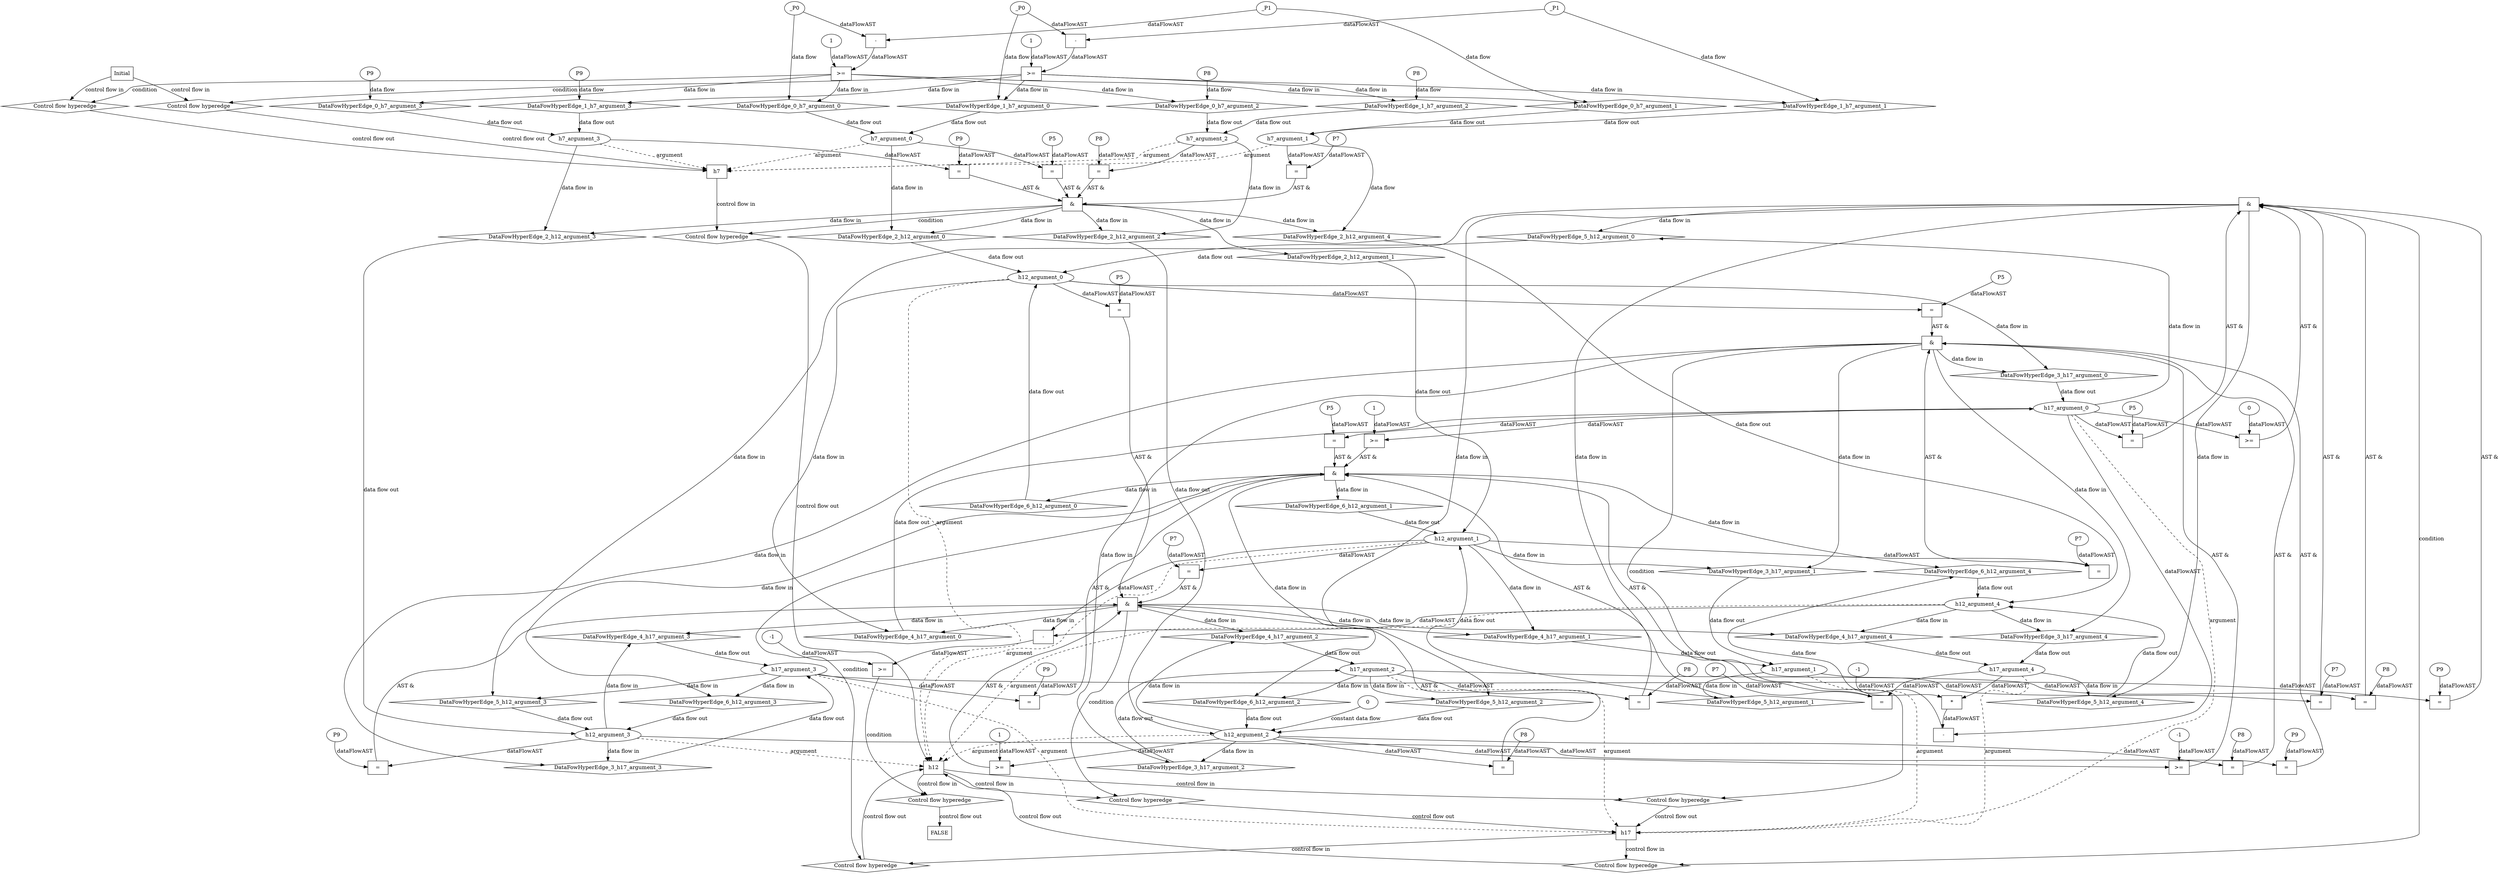 digraph dag {
"h12" [label="h12" nodeName="h12" class=cfn  shape="rect"];
"h17" [label="h17" nodeName="h17" class=cfn  shape="rect"];
"h7" [label="h7" nodeName="h7" class=cfn  shape="rect"];
FALSE [label="FALSE" nodeName=FALSE class=cfn  shape="rect"];
Initial [label="Initial" nodeName=Initial class=cfn  shape="rect"];
ControlFowHyperEdge_0 [label="Control flow hyperedge" nodeName=ControlFowHyperEdge_0 class=controlFlowHyperEdge shape="diamond"];
"Initial" -> ControlFowHyperEdge_0 [label="control flow in"]
ControlFowHyperEdge_0 -> "h7" [label="control flow out"]
ControlFowHyperEdge_1 [label="Control flow hyperedge" nodeName=ControlFowHyperEdge_1 class=controlFlowHyperEdge shape="diamond"];
"Initial" -> ControlFowHyperEdge_1 [label="control flow in"]
ControlFowHyperEdge_1 -> "h7" [label="control flow out"]
ControlFowHyperEdge_2 [label="Control flow hyperedge" nodeName=ControlFowHyperEdge_2 class=controlFlowHyperEdge shape="diamond"];
"h7" -> ControlFowHyperEdge_2 [label="control flow in"]
ControlFowHyperEdge_2 -> "h12" [label="control flow out"]
ControlFowHyperEdge_3 [label="Control flow hyperedge" nodeName=ControlFowHyperEdge_3 class=controlFlowHyperEdge shape="diamond"];
"h12" -> ControlFowHyperEdge_3 [label="control flow in"]
ControlFowHyperEdge_3 -> "h17" [label="control flow out"]
ControlFowHyperEdge_4 [label="Control flow hyperedge" nodeName=ControlFowHyperEdge_4 class=controlFlowHyperEdge shape="diamond"];
"h12" -> ControlFowHyperEdge_4 [label="control flow in"]
ControlFowHyperEdge_4 -> "h17" [label="control flow out"]
ControlFowHyperEdge_5 [label="Control flow hyperedge" nodeName=ControlFowHyperEdge_5 class=controlFlowHyperEdge shape="diamond"];
"h17" -> ControlFowHyperEdge_5 [label="control flow in"]
ControlFowHyperEdge_5 -> "h12" [label="control flow out"]
ControlFowHyperEdge_6 [label="Control flow hyperedge" nodeName=ControlFowHyperEdge_6 class=controlFlowHyperEdge shape="diamond"];
"h17" -> ControlFowHyperEdge_6 [label="control flow in"]
ControlFowHyperEdge_6 -> "h12" [label="control flow out"]
ControlFowHyperEdge_7 [label="Control flow hyperedge" nodeName=ControlFowHyperEdge_7 class=controlFlowHyperEdge shape="diamond"];
"h12" -> ControlFowHyperEdge_7 [label="control flow in"]
ControlFowHyperEdge_7 -> "FALSE" [label="control flow out"]
"h7_argument_0" [label="h7_argument_0" nodeName=argument0 class=argument  head="h7" shape="oval"];
"h7_argument_0" -> "h7"[label="argument" style="dashed"]
"h7_argument_1" [label="h7_argument_1" nodeName=argument1 class=argument  head="h7" shape="oval"];
"h7_argument_1" -> "h7"[label="argument" style="dashed"]
"h7_argument_2" [label="h7_argument_2" nodeName=argument2 class=argument  head="h7" shape="oval"];
"h7_argument_2" -> "h7"[label="argument" style="dashed"]
"h7_argument_3" [label="h7_argument_3" nodeName=argument3 class=argument  head="h7" shape="oval"];
"h7_argument_3" -> "h7"[label="argument" style="dashed"]
"h12_argument_0" [label="h12_argument_0" nodeName=argument0 class=argument  head="h12" shape="oval"];
"h12_argument_0" -> "h12"[label="argument" style="dashed"]
"h12_argument_1" [label="h12_argument_1" nodeName=argument1 class=argument  head="h12" shape="oval"];
"h12_argument_1" -> "h12"[label="argument" style="dashed"]
"h12_argument_2" [label="h12_argument_2" nodeName=argument2 class=argument  head="h12" shape="oval"];
"h12_argument_2" -> "h12"[label="argument" style="dashed"]
"h12_argument_3" [label="h12_argument_3" nodeName=argument3 class=argument  head="h12" shape="oval"];
"h12_argument_3" -> "h12"[label="argument" style="dashed"]
"h12_argument_4" [label="h12_argument_4" nodeName=argument4 class=argument  head="h12" shape="oval"];
"h12_argument_4" -> "h12"[label="argument" style="dashed"]
"h17_argument_0" [label="h17_argument_0" nodeName=argument0 class=argument  head="h17" shape="oval"];
"h17_argument_0" -> "h17"[label="argument" style="dashed"]
"h17_argument_1" [label="h17_argument_1" nodeName=argument1 class=argument  head="h17" shape="oval"];
"h17_argument_1" -> "h17"[label="argument" style="dashed"]
"h17_argument_2" [label="h17_argument_2" nodeName=argument2 class=argument  head="h17" shape="oval"];
"h17_argument_2" -> "h17"[label="argument" style="dashed"]
"h17_argument_3" [label="h17_argument_3" nodeName=argument3 class=argument  head="h17" shape="oval"];
"h17_argument_3" -> "h17"[label="argument" style="dashed"]
"h17_argument_4" [label="h17_argument_4" nodeName=argument4 class=argument  head="h17" shape="oval"];
"h17_argument_4" -> "h17"[label="argument" style="dashed"]

"xxxh7___Initial_0xxxguard_0_node_0" [label=">=" nodeName="xxxh7___Initial_0xxxguard_0_node_0" class=Operator  shape="rect"];
"xxxh7___Initial_0xxxguard_0_node_1" [label="-" nodeName="xxxh7___Initial_0xxxguard_0_node_1" class= Operator shape="rect"];
"xxxh7___Initial_0xxxguard_0_node_4" [label="1" nodeName="xxxh7___Initial_0xxxguard_0_node_4" class=Literal ];
"xxxh7___Initial_0xxxguard_0_node_1" -> "xxxh7___Initial_0xxxguard_0_node_0"[label="dataFlowAST"]
"xxxh7___Initial_0xxxguard_0_node_4" -> "xxxh7___Initial_0xxxguard_0_node_0"[label="dataFlowAST"]
"xxxh7___Initial_0xxxdataFlow1_node_0" -> "xxxh7___Initial_0xxxguard_0_node_1"[label="dataFlowAST"]
"xxxh7___Initial_0xxxdataFlow_0_node_0" -> "xxxh7___Initial_0xxxguard_0_node_1"[label="dataFlowAST"]

"xxxh7___Initial_0xxxguard_0_node_0" -> "ControlFowHyperEdge_0" [label="condition"];
"xxxh7___Initial_0xxxdataFlow_0_node_0" [label="_P0" nodeName="xxxh7___Initial_0xxxdataFlow_0_node_0" class=Constant ];

"xxxh7___Initial_0xxxdataFlow_0_node_0" -> "DataFowHyperEdge_0_h7_argument_0" [label="data flow"];
"xxxh7___Initial_0xxxdataFlow1_node_0" [label="_P1" nodeName="xxxh7___Initial_0xxxdataFlow1_node_0" class=Constant ];

"xxxh7___Initial_0xxxdataFlow1_node_0" -> "DataFowHyperEdge_0_h7_argument_1" [label="data flow"];
"xxxh7___Initial_0xxxdataFlow2_node_0" [label="P8" nodeName="xxxh7___Initial_0xxxdataFlow2_node_0" class=Constant ];

"xxxh7___Initial_0xxxdataFlow2_node_0" -> "DataFowHyperEdge_0_h7_argument_2" [label="data flow"];
"xxxh7___Initial_0xxxdataFlow3_node_0" [label="P9" nodeName="xxxh7___Initial_0xxxdataFlow3_node_0" class=Constant ];

"xxxh7___Initial_0xxxdataFlow3_node_0" -> "DataFowHyperEdge_0_h7_argument_3" [label="data flow"];
"xxxh7___Initial_1xxxguard_0_node_0" [label=">=" nodeName="xxxh7___Initial_1xxxguard_0_node_0" class=Operator  shape="rect"];
"xxxh7___Initial_1xxxguard_0_node_1" [label="-" nodeName="xxxh7___Initial_1xxxguard_0_node_1" class= Operator shape="rect"];
"xxxh7___Initial_1xxxguard_0_node_4" [label="1" nodeName="xxxh7___Initial_1xxxguard_0_node_4" class=Literal ];
"xxxh7___Initial_1xxxguard_0_node_1" -> "xxxh7___Initial_1xxxguard_0_node_0"[label="dataFlowAST"]
"xxxh7___Initial_1xxxguard_0_node_4" -> "xxxh7___Initial_1xxxguard_0_node_0"[label="dataFlowAST"]
"xxxh7___Initial_1xxxdataFlow_0_node_0" -> "xxxh7___Initial_1xxxguard_0_node_1"[label="dataFlowAST"]
"xxxh7___Initial_1xxxdataFlow1_node_0" -> "xxxh7___Initial_1xxxguard_0_node_1"[label="dataFlowAST"]

"xxxh7___Initial_1xxxguard_0_node_0" -> "ControlFowHyperEdge_1" [label="condition"];
"xxxh7___Initial_1xxxdataFlow_0_node_0" [label="_P0" nodeName="xxxh7___Initial_1xxxdataFlow_0_node_0" class=Constant ];

"xxxh7___Initial_1xxxdataFlow_0_node_0" -> "DataFowHyperEdge_1_h7_argument_0" [label="data flow"];
"xxxh7___Initial_1xxxdataFlow1_node_0" [label="_P1" nodeName="xxxh7___Initial_1xxxdataFlow1_node_0" class=Constant ];

"xxxh7___Initial_1xxxdataFlow1_node_0" -> "DataFowHyperEdge_1_h7_argument_1" [label="data flow"];
"xxxh7___Initial_1xxxdataFlow2_node_0" [label="P8" nodeName="xxxh7___Initial_1xxxdataFlow2_node_0" class=Constant ];

"xxxh7___Initial_1xxxdataFlow2_node_0" -> "DataFowHyperEdge_1_h7_argument_2" [label="data flow"];
"xxxh7___Initial_1xxxdataFlow3_node_0" [label="P9" nodeName="xxxh7___Initial_1xxxdataFlow3_node_0" class=Constant ];

"xxxh7___Initial_1xxxdataFlow3_node_0" -> "DataFowHyperEdge_1_h7_argument_3" [label="data flow"];
"xxxh12___h7_2xxx_and" [label="&" nodeName="xxxh12___h7_2xxx_and" class=Operator shape="rect"];
"xxxh12___h7_2xxxguard_0_node_0" [label="=" nodeName="xxxh12___h7_2xxxguard_0_node_0" class=Operator  shape="rect"];
"xxxh12___h7_2xxxguard_0_node_1" [label="P5" nodeName="xxxh12___h7_2xxxguard_0_node_1" class=Constant ];
"xxxh12___h7_2xxxguard_0_node_1" -> "xxxh12___h7_2xxxguard_0_node_0"[label="dataFlowAST"]
"h7_argument_0" -> "xxxh12___h7_2xxxguard_0_node_0"[label="dataFlowAST"]

"xxxh12___h7_2xxxguard_0_node_0" -> "xxxh12___h7_2xxx_and" [label="AST &"];
"xxxh12___h7_2xxxguard1_node_0" [label="=" nodeName="xxxh12___h7_2xxxguard1_node_0" class=Operator  shape="rect"];
"xxxh12___h7_2xxxguard1_node_1" [label="P8" nodeName="xxxh12___h7_2xxxguard1_node_1" class=Constant ];
"xxxh12___h7_2xxxguard1_node_1" -> "xxxh12___h7_2xxxguard1_node_0"[label="dataFlowAST"]
"h7_argument_2" -> "xxxh12___h7_2xxxguard1_node_0"[label="dataFlowAST"]

"xxxh12___h7_2xxxguard1_node_0" -> "xxxh12___h7_2xxx_and" [label="AST &"];
"xxxh12___h7_2xxxguard2_node_0" [label="=" nodeName="xxxh12___h7_2xxxguard2_node_0" class=Operator  shape="rect"];
"xxxh12___h7_2xxxguard2_node_1" [label="P9" nodeName="xxxh12___h7_2xxxguard2_node_1" class=Constant ];
"xxxh12___h7_2xxxguard2_node_1" -> "xxxh12___h7_2xxxguard2_node_0"[label="dataFlowAST"]
"h7_argument_3" -> "xxxh12___h7_2xxxguard2_node_0"[label="dataFlowAST"]

"xxxh12___h7_2xxxguard2_node_0" -> "xxxh12___h7_2xxx_and" [label="AST &"];
"xxxh12___h7_2xxxguard3_node_0" [label="=" nodeName="xxxh12___h7_2xxxguard3_node_0" class=Operator  shape="rect"];
"xxxh12___h7_2xxxguard3_node_1" [label="P7" nodeName="xxxh12___h7_2xxxguard3_node_1" class=Constant ];
"xxxh12___h7_2xxxguard3_node_1" -> "xxxh12___h7_2xxxguard3_node_0"[label="dataFlowAST"]
"h7_argument_1" -> "xxxh12___h7_2xxxguard3_node_0"[label="dataFlowAST"]

"xxxh12___h7_2xxxguard3_node_0" -> "xxxh12___h7_2xxx_and" [label="AST &"];
"xxxh12___h7_2xxx_and" -> "ControlFowHyperEdge_2" [label="condition"];

"h7_argument_1" -> "DataFowHyperEdge_2_h12_argument_4" [label="data flow"];
"xxxh17___h12_3xxx_and" [label="&" nodeName="xxxh17___h12_3xxx_and" class=Operator shape="rect"];
"xxxh17___h12_3xxxguard2_node_0" [label=">=" nodeName="xxxh17___h12_3xxxguard2_node_0" class=Operator  shape="rect"];
"xxxh17___h12_3xxxguard2_node_1" [label="-1" nodeName="xxxh17___h12_3xxxguard2_node_1" class=Literal ];
"xxxh17___h12_3xxxguard2_node_1" -> "xxxh17___h12_3xxxguard2_node_0"[label="dataFlowAST"]
"h12_argument_2" -> "xxxh17___h12_3xxxguard2_node_0"[label="dataFlowAST"]

"xxxh17___h12_3xxxguard2_node_0" -> "xxxh17___h12_3xxx_and" [label="AST &"];
"xxxh17___h12_3xxxguard4_node_0" [label="=" nodeName="xxxh17___h12_3xxxguard4_node_0" class=Operator  shape="rect"];
"xxxh17___h12_3xxxguard4_node_1" [label="P7" nodeName="xxxh17___h12_3xxxguard4_node_1" class=Constant ];
"xxxh17___h12_3xxxguard4_node_1" -> "xxxh17___h12_3xxxguard4_node_0"[label="dataFlowAST"]
"h12_argument_1" -> "xxxh17___h12_3xxxguard4_node_0"[label="dataFlowAST"]

"xxxh17___h12_3xxxguard4_node_0" -> "xxxh17___h12_3xxx_and" [label="AST &"];
"xxxh17___h12_3xxxguard1_node_0" [label="=" nodeName="xxxh17___h12_3xxxguard1_node_0" class=Operator  shape="rect"];
"xxxh17___h12_3xxxguard1_node_1" [label="P8" nodeName="xxxh17___h12_3xxxguard1_node_1" class=Constant ];
"xxxh17___h12_3xxxguard1_node_1" -> "xxxh17___h12_3xxxguard1_node_0"[label="dataFlowAST"]
"h12_argument_2" -> "xxxh17___h12_3xxxguard1_node_0"[label="dataFlowAST"]

"xxxh17___h12_3xxxguard1_node_0" -> "xxxh17___h12_3xxx_and" [label="AST &"];
"xxxh17___h12_3xxxguard_0_node_0" [label="=" nodeName="xxxh17___h12_3xxxguard_0_node_0" class=Operator  shape="rect"];
"xxxh17___h12_3xxxguard_0_node_1" [label="P9" nodeName="xxxh17___h12_3xxxguard_0_node_1" class=Constant ];
"xxxh17___h12_3xxxguard_0_node_1" -> "xxxh17___h12_3xxxguard_0_node_0"[label="dataFlowAST"]
"h12_argument_3" -> "xxxh17___h12_3xxxguard_0_node_0"[label="dataFlowAST"]

"xxxh17___h12_3xxxguard_0_node_0" -> "xxxh17___h12_3xxx_and" [label="AST &"];
"xxxh17___h12_3xxxguard3_node_0" [label="=" nodeName="xxxh17___h12_3xxxguard3_node_0" class=Operator  shape="rect"];
"xxxh17___h12_3xxxguard3_node_1" [label="P5" nodeName="xxxh17___h12_3xxxguard3_node_1" class=Constant ];
"xxxh17___h12_3xxxguard3_node_1" -> "xxxh17___h12_3xxxguard3_node_0"[label="dataFlowAST"]
"h12_argument_0" -> "xxxh17___h12_3xxxguard3_node_0"[label="dataFlowAST"]

"xxxh17___h12_3xxxguard3_node_0" -> "xxxh17___h12_3xxx_and" [label="AST &"];
"xxxh17___h12_3xxx_and" -> "ControlFowHyperEdge_3" [label="condition"];
"xxxh17___h12_4xxx_and" [label="&" nodeName="xxxh17___h12_4xxx_and" class=Operator shape="rect"];
"xxxh17___h12_4xxxguard3_node_0" [label="=" nodeName="xxxh17___h12_4xxxguard3_node_0" class=Operator  shape="rect"];
"xxxh17___h12_4xxxguard3_node_1" [label="P5" nodeName="xxxh17___h12_4xxxguard3_node_1" class=Constant ];
"xxxh17___h12_4xxxguard3_node_1" -> "xxxh17___h12_4xxxguard3_node_0"[label="dataFlowAST"]
"h12_argument_0" -> "xxxh17___h12_4xxxguard3_node_0"[label="dataFlowAST"]

"xxxh17___h12_4xxxguard3_node_0" -> "xxxh17___h12_4xxx_and" [label="AST &"];
"xxxh17___h12_4xxxguard2_node_0" [label=">=" nodeName="xxxh17___h12_4xxxguard2_node_0" class=Operator  shape="rect"];
"xxxh17___h12_4xxxguard2_node_2" [label="1" nodeName="xxxh17___h12_4xxxguard2_node_2" class=Literal ];
"h12_argument_2" -> "xxxh17___h12_4xxxguard2_node_0"[label="dataFlowAST"]
"xxxh17___h12_4xxxguard2_node_2" -> "xxxh17___h12_4xxxguard2_node_0"[label="dataFlowAST"]

"xxxh17___h12_4xxxguard2_node_0" -> "xxxh17___h12_4xxx_and" [label="AST &"];
"xxxh17___h12_4xxxguard_0_node_0" [label="=" nodeName="xxxh17___h12_4xxxguard_0_node_0" class=Operator  shape="rect"];
"xxxh17___h12_4xxxguard_0_node_1" [label="P9" nodeName="xxxh17___h12_4xxxguard_0_node_1" class=Constant ];
"xxxh17___h12_4xxxguard_0_node_1" -> "xxxh17___h12_4xxxguard_0_node_0"[label="dataFlowAST"]
"h12_argument_3" -> "xxxh17___h12_4xxxguard_0_node_0"[label="dataFlowAST"]

"xxxh17___h12_4xxxguard_0_node_0" -> "xxxh17___h12_4xxx_and" [label="AST &"];
"xxxh17___h12_4xxxguard1_node_0" [label="=" nodeName="xxxh17___h12_4xxxguard1_node_0" class=Operator  shape="rect"];
"xxxh17___h12_4xxxguard1_node_1" [label="P8" nodeName="xxxh17___h12_4xxxguard1_node_1" class=Constant ];
"xxxh17___h12_4xxxguard1_node_1" -> "xxxh17___h12_4xxxguard1_node_0"[label="dataFlowAST"]
"h12_argument_2" -> "xxxh17___h12_4xxxguard1_node_0"[label="dataFlowAST"]

"xxxh17___h12_4xxxguard1_node_0" -> "xxxh17___h12_4xxx_and" [label="AST &"];
"xxxh17___h12_4xxxguard4_node_0" [label="=" nodeName="xxxh17___h12_4xxxguard4_node_0" class=Operator  shape="rect"];
"xxxh17___h12_4xxxguard4_node_1" [label="P7" nodeName="xxxh17___h12_4xxxguard4_node_1" class=Constant ];
"xxxh17___h12_4xxxguard4_node_1" -> "xxxh17___h12_4xxxguard4_node_0"[label="dataFlowAST"]
"h12_argument_1" -> "xxxh17___h12_4xxxguard4_node_0"[label="dataFlowAST"]

"xxxh17___h12_4xxxguard4_node_0" -> "xxxh17___h12_4xxx_and" [label="AST &"];
"xxxh17___h12_4xxx_and" -> "ControlFowHyperEdge_4" [label="condition"];
"xxxh12___h17_5xxx_and" [label="&" nodeName="xxxh12___h17_5xxx_and" class=Operator shape="rect"];
"xxxh12___h17_5xxxguard4_node_0" [label="=" nodeName="xxxh12___h17_5xxxguard4_node_0" class=Operator  shape="rect"];
"xxxh12___h17_5xxxguard4_node_1" [label="P7" nodeName="xxxh12___h17_5xxxguard4_node_1" class=Constant ];
"xxxh12___h17_5xxxguard4_node_1" -> "xxxh12___h17_5xxxguard4_node_0"[label="dataFlowAST"]
"h17_argument_1" -> "xxxh12___h17_5xxxguard4_node_0"[label="dataFlowAST"]

"xxxh12___h17_5xxxguard4_node_0" -> "xxxh12___h17_5xxx_and" [label="AST &"];
"xxxh12___h17_5xxxguard1_node_0" [label="=" nodeName="xxxh12___h17_5xxxguard1_node_0" class=Operator  shape="rect"];
"xxxh12___h17_5xxxguard1_node_1" [label="P8" nodeName="xxxh12___h17_5xxxguard1_node_1" class=Constant ];
"xxxh12___h17_5xxxguard1_node_1" -> "xxxh12___h17_5xxxguard1_node_0"[label="dataFlowAST"]
"h17_argument_2" -> "xxxh12___h17_5xxxguard1_node_0"[label="dataFlowAST"]

"xxxh12___h17_5xxxguard1_node_0" -> "xxxh12___h17_5xxx_and" [label="AST &"];
"xxxh12___h17_5xxxguard_0_node_0" [label="=" nodeName="xxxh12___h17_5xxxguard_0_node_0" class=Operator  shape="rect"];
"xxxh12___h17_5xxxguard_0_node_1" [label="P9" nodeName="xxxh12___h17_5xxxguard_0_node_1" class=Constant ];
"xxxh12___h17_5xxxguard_0_node_1" -> "xxxh12___h17_5xxxguard_0_node_0"[label="dataFlowAST"]
"h17_argument_3" -> "xxxh12___h17_5xxxguard_0_node_0"[label="dataFlowAST"]

"xxxh12___h17_5xxxguard_0_node_0" -> "xxxh12___h17_5xxx_and" [label="AST &"];
"xxxh12___h17_5xxxguard3_node_0" [label="=" nodeName="xxxh12___h17_5xxxguard3_node_0" class=Operator  shape="rect"];
"xxxh12___h17_5xxxguard3_node_1" [label="P5" nodeName="xxxh12___h17_5xxxguard3_node_1" class=Constant ];
"xxxh12___h17_5xxxguard3_node_1" -> "xxxh12___h17_5xxxguard3_node_0"[label="dataFlowAST"]
"h17_argument_0" -> "xxxh12___h17_5xxxguard3_node_0"[label="dataFlowAST"]

"xxxh12___h17_5xxxguard3_node_0" -> "xxxh12___h17_5xxx_and" [label="AST &"];
"xxxh12___h17_5xxxguard2_node_0" [label=">=" nodeName="xxxh12___h17_5xxxguard2_node_0" class=Operator  shape="rect"];
"xxxh12___h17_5xxxguard2_node_1" [label="0" nodeName="xxxh12___h17_5xxxguard2_node_1" class=Literal ];
"xxxh12___h17_5xxxguard2_node_1" -> "xxxh12___h17_5xxxguard2_node_0"[label="dataFlowAST"]
"h17_argument_0" -> "xxxh12___h17_5xxxguard2_node_0"[label="dataFlowAST"]

"xxxh12___h17_5xxxguard2_node_0" -> "xxxh12___h17_5xxx_and" [label="AST &"];
"xxxh12___h17_5xxx_and" -> "ControlFowHyperEdge_5" [label="condition"];
"xxxh12___h17_6xxx_and" [label="&" nodeName="xxxh12___h17_6xxx_and" class=Operator shape="rect"];
"xxxh12___h17_6xxxguard3_node_0" [label="=" nodeName="xxxh12___h17_6xxxguard3_node_0" class=Operator  shape="rect"];
"xxxh12___h17_6xxxguard3_node_1" [label="P5" nodeName="xxxh12___h17_6xxxguard3_node_1" class=Constant ];
"xxxh12___h17_6xxxguard3_node_1" -> "xxxh12___h17_6xxxguard3_node_0"[label="dataFlowAST"]
"h17_argument_0" -> "xxxh12___h17_6xxxguard3_node_0"[label="dataFlowAST"]

"xxxh12___h17_6xxxguard3_node_0" -> "xxxh12___h17_6xxx_and" [label="AST &"];
"xxxh12___h17_6xxxguard4_node_0" [label="=" nodeName="xxxh12___h17_6xxxguard4_node_0" class=Operator  shape="rect"];
"xxxh12___h17_6xxxguard4_node_1" [label="P7" nodeName="xxxh12___h17_6xxxguard4_node_1" class=Constant ];
"xxxh12___h17_6xxxguard4_node_1" -> "xxxh12___h17_6xxxguard4_node_0"[label="dataFlowAST"]
"h17_argument_4" -> "xxxh12___h17_6xxxguard4_node_0"[label="dataFlowAST"]

"xxxh12___h17_6xxxguard4_node_0" -> "xxxh12___h17_6xxx_and" [label="AST &"];
"xxxh12___h17_6xxxguard2_node_0" [label=">=" nodeName="xxxh12___h17_6xxxguard2_node_0" class=Operator  shape="rect"];
"xxxh12___h17_6xxxguard2_node_2" [label="1" nodeName="xxxh12___h17_6xxxguard2_node_2" class=Literal ];
"h17_argument_0" -> "xxxh12___h17_6xxxguard2_node_0"[label="dataFlowAST"]
"xxxh12___h17_6xxxguard2_node_2" -> "xxxh12___h17_6xxxguard2_node_0"[label="dataFlowAST"]

"xxxh12___h17_6xxxguard2_node_0" -> "xxxh12___h17_6xxx_and" [label="AST &"];
"xxxh12___h17_6xxxguard_0_node_0" [label="=" nodeName="xxxh12___h17_6xxxguard_0_node_0" class=Operator  shape="rect"];
"xxxh12___h17_6xxxguard_0_node_1" [label="P9" nodeName="xxxh12___h17_6xxxguard_0_node_1" class=Constant ];
"xxxh12___h17_6xxxguard_0_node_1" -> "xxxh12___h17_6xxxguard_0_node_0"[label="dataFlowAST"]
"h17_argument_3" -> "xxxh12___h17_6xxxguard_0_node_0"[label="dataFlowAST"]

"xxxh12___h17_6xxxguard_0_node_0" -> "xxxh12___h17_6xxx_and" [label="AST &"];
"xxxh12___h17_6xxxguard1_node_0" [label="=" nodeName="xxxh12___h17_6xxxguard1_node_0" class=Operator  shape="rect"];
"xxxh12___h17_6xxxguard1_node_1" [label="P8" nodeName="xxxh12___h17_6xxxguard1_node_1" class=Constant ];
"xxxh12___h17_6xxxguard1_node_1" -> "xxxh12___h17_6xxxguard1_node_0"[label="dataFlowAST"]
"h17_argument_2" -> "xxxh12___h17_6xxxguard1_node_0"[label="dataFlowAST"]

"xxxh12___h17_6xxxguard1_node_0" -> "xxxh12___h17_6xxx_and" [label="AST &"];
"xxxh12___h17_6xxx_and" -> "ControlFowHyperEdge_6" [label="condition"];
"xxxh12___h17_6xxxdataFlow_0_node_0" [label="-" nodeName="xxxh12___h17_6xxxdataFlow_0_node_0" class= Operator shape="rect"];
"xxxh12___h17_6xxxdataFlow_0_node_2" [label="*" nodeName="xxxh12___h17_6xxxdataFlow_0_node_2" class=Operator  shape="rect"];
"xxxh12___h17_6xxxdataFlow_0_node_3" [label="-1" nodeName="xxxh12___h17_6xxxdataFlow_0_node_3" class=Coeff ];
"h17_argument_0" -> "xxxh12___h17_6xxxdataFlow_0_node_0"[label="dataFlowAST"]
"xxxh12___h17_6xxxdataFlow_0_node_2" -> "xxxh12___h17_6xxxdataFlow_0_node_0"[label="dataFlowAST"]
"h17_argument_4" -> "xxxh12___h17_6xxxdataFlow_0_node_2"[label="dataFlowAST"]
"xxxh12___h17_6xxxdataFlow_0_node_3" -> "xxxh12___h17_6xxxdataFlow_0_node_2"[label="dataFlowAST"]

"xxxh12___h17_6xxxdataFlow_0_node_0" -> "DataFowHyperEdge_6_h12_argument_4" [label="data flow"];
"xxxFALSE___h12_7xxxguard_0_node_0" [label=">=" nodeName="xxxFALSE___h12_7xxxguard_0_node_0" class=Operator  shape="rect"];
"xxxFALSE___h12_7xxxguard_0_node_1" [label="-1" nodeName="xxxFALSE___h12_7xxxguard_0_node_1" class=Literal ];
"xxxFALSE___h12_7xxxguard_0_node_2" [label="-" nodeName="xxxFALSE___h12_7xxxguard_0_node_2" class= Operator shape="rect"];
"xxxFALSE___h12_7xxxguard_0_node_1" -> "xxxFALSE___h12_7xxxguard_0_node_0"[label="dataFlowAST"]
"xxxFALSE___h12_7xxxguard_0_node_2" -> "xxxFALSE___h12_7xxxguard_0_node_0"[label="dataFlowAST"]
"h12_argument_4" -> "xxxFALSE___h12_7xxxguard_0_node_2"[label="dataFlowAST"]
"h12_argument_1" -> "xxxFALSE___h12_7xxxguard_0_node_2"[label="dataFlowAST"]

"xxxFALSE___h12_7xxxguard_0_node_0" -> "ControlFowHyperEdge_7" [label="condition"];
"DataFowHyperEdge_0_h7_argument_0" [label="DataFowHyperEdge_0_h7_argument_0" nodeName="DataFowHyperEdge_0_h7_argument_0" class=DataFlowHyperedge shape="diamond"];
"DataFowHyperEdge_0_h7_argument_0" -> "h7_argument_0"[label="data flow out"]
"xxxh7___Initial_0xxxguard_0_node_0" -> "DataFowHyperEdge_0_h7_argument_0"[label="data flow in"]
"DataFowHyperEdge_0_h7_argument_1" [label="DataFowHyperEdge_0_h7_argument_1" nodeName="DataFowHyperEdge_0_h7_argument_1" class=DataFlowHyperedge shape="diamond"];
"DataFowHyperEdge_0_h7_argument_1" -> "h7_argument_1"[label="data flow out"]
"xxxh7___Initial_0xxxguard_0_node_0" -> "DataFowHyperEdge_0_h7_argument_1"[label="data flow in"]
"DataFowHyperEdge_0_h7_argument_2" [label="DataFowHyperEdge_0_h7_argument_2" nodeName="DataFowHyperEdge_0_h7_argument_2" class=DataFlowHyperedge shape="diamond"];
"DataFowHyperEdge_0_h7_argument_2" -> "h7_argument_2"[label="data flow out"]
"xxxh7___Initial_0xxxguard_0_node_0" -> "DataFowHyperEdge_0_h7_argument_2"[label="data flow in"]
"DataFowHyperEdge_0_h7_argument_3" [label="DataFowHyperEdge_0_h7_argument_3" nodeName="DataFowHyperEdge_0_h7_argument_3" class=DataFlowHyperedge shape="diamond"];
"DataFowHyperEdge_0_h7_argument_3" -> "h7_argument_3"[label="data flow out"]
"xxxh7___Initial_0xxxguard_0_node_0" -> "DataFowHyperEdge_0_h7_argument_3"[label="data flow in"]
"DataFowHyperEdge_1_h7_argument_0" [label="DataFowHyperEdge_1_h7_argument_0" nodeName="DataFowHyperEdge_1_h7_argument_0" class=DataFlowHyperedge shape="diamond"];
"DataFowHyperEdge_1_h7_argument_0" -> "h7_argument_0"[label="data flow out"]
"xxxh7___Initial_1xxxguard_0_node_0" -> "DataFowHyperEdge_1_h7_argument_0"[label="data flow in"]
"DataFowHyperEdge_1_h7_argument_1" [label="DataFowHyperEdge_1_h7_argument_1" nodeName="DataFowHyperEdge_1_h7_argument_1" class=DataFlowHyperedge shape="diamond"];
"DataFowHyperEdge_1_h7_argument_1" -> "h7_argument_1"[label="data flow out"]
"xxxh7___Initial_1xxxguard_0_node_0" -> "DataFowHyperEdge_1_h7_argument_1"[label="data flow in"]
"DataFowHyperEdge_1_h7_argument_2" [label="DataFowHyperEdge_1_h7_argument_2" nodeName="DataFowHyperEdge_1_h7_argument_2" class=DataFlowHyperedge shape="diamond"];
"DataFowHyperEdge_1_h7_argument_2" -> "h7_argument_2"[label="data flow out"]
"xxxh7___Initial_1xxxguard_0_node_0" -> "DataFowHyperEdge_1_h7_argument_2"[label="data flow in"]
"DataFowHyperEdge_1_h7_argument_3" [label="DataFowHyperEdge_1_h7_argument_3" nodeName="DataFowHyperEdge_1_h7_argument_3" class=DataFlowHyperedge shape="diamond"];
"DataFowHyperEdge_1_h7_argument_3" -> "h7_argument_3"[label="data flow out"]
"xxxh7___Initial_1xxxguard_0_node_0" -> "DataFowHyperEdge_1_h7_argument_3"[label="data flow in"]
"DataFowHyperEdge_2_h12_argument_0" [label="DataFowHyperEdge_2_h12_argument_0" nodeName="DataFowHyperEdge_2_h12_argument_0" class=DataFlowHyperedge shape="diamond"];
"DataFowHyperEdge_2_h12_argument_0" -> "h12_argument_0"[label="data flow out"]
"xxxh12___h7_2xxx_and" -> "DataFowHyperEdge_2_h12_argument_0"[label="data flow in"]
"DataFowHyperEdge_2_h12_argument_1" [label="DataFowHyperEdge_2_h12_argument_1" nodeName="DataFowHyperEdge_2_h12_argument_1" class=DataFlowHyperedge shape="diamond"];
"DataFowHyperEdge_2_h12_argument_1" -> "h12_argument_1"[label="data flow out"]
"xxxh12___h7_2xxx_and" -> "DataFowHyperEdge_2_h12_argument_1"[label="data flow in"]
"DataFowHyperEdge_2_h12_argument_2" [label="DataFowHyperEdge_2_h12_argument_2" nodeName="DataFowHyperEdge_2_h12_argument_2" class=DataFlowHyperedge shape="diamond"];
"DataFowHyperEdge_2_h12_argument_2" -> "h12_argument_2"[label="data flow out"]
"xxxh12___h7_2xxx_and" -> "DataFowHyperEdge_2_h12_argument_2"[label="data flow in"]
"DataFowHyperEdge_2_h12_argument_3" [label="DataFowHyperEdge_2_h12_argument_3" nodeName="DataFowHyperEdge_2_h12_argument_3" class=DataFlowHyperedge shape="diamond"];
"DataFowHyperEdge_2_h12_argument_3" -> "h12_argument_3"[label="data flow out"]
"xxxh12___h7_2xxx_and" -> "DataFowHyperEdge_2_h12_argument_3"[label="data flow in"]
"DataFowHyperEdge_2_h12_argument_4" [label="DataFowHyperEdge_2_h12_argument_4" nodeName="DataFowHyperEdge_2_h12_argument_4" class=DataFlowHyperedge shape="diamond"];
"DataFowHyperEdge_2_h12_argument_4" -> "h12_argument_4"[label="data flow out"]
"xxxh12___h7_2xxx_and" -> "DataFowHyperEdge_2_h12_argument_4"[label="data flow in"]
"DataFowHyperEdge_3_h17_argument_0" [label="DataFowHyperEdge_3_h17_argument_0" nodeName="DataFowHyperEdge_3_h17_argument_0" class=DataFlowHyperedge shape="diamond"];
"DataFowHyperEdge_3_h17_argument_0" -> "h17_argument_0"[label="data flow out"]
"xxxh17___h12_3xxx_and" -> "DataFowHyperEdge_3_h17_argument_0"[label="data flow in"]
"DataFowHyperEdge_3_h17_argument_1" [label="DataFowHyperEdge_3_h17_argument_1" nodeName="DataFowHyperEdge_3_h17_argument_1" class=DataFlowHyperedge shape="diamond"];
"DataFowHyperEdge_3_h17_argument_1" -> "h17_argument_1"[label="data flow out"]
"xxxh17___h12_3xxx_and" -> "DataFowHyperEdge_3_h17_argument_1"[label="data flow in"]
"DataFowHyperEdge_3_h17_argument_2" [label="DataFowHyperEdge_3_h17_argument_2" nodeName="DataFowHyperEdge_3_h17_argument_2" class=DataFlowHyperedge shape="diamond"];
"DataFowHyperEdge_3_h17_argument_2" -> "h17_argument_2"[label="data flow out"]
"xxxh17___h12_3xxx_and" -> "DataFowHyperEdge_3_h17_argument_2"[label="data flow in"]
"DataFowHyperEdge_3_h17_argument_3" [label="DataFowHyperEdge_3_h17_argument_3" nodeName="DataFowHyperEdge_3_h17_argument_3" class=DataFlowHyperedge shape="diamond"];
"DataFowHyperEdge_3_h17_argument_3" -> "h17_argument_3"[label="data flow out"]
"xxxh17___h12_3xxx_and" -> "DataFowHyperEdge_3_h17_argument_3"[label="data flow in"]
"DataFowHyperEdge_3_h17_argument_4" [label="DataFowHyperEdge_3_h17_argument_4" nodeName="DataFowHyperEdge_3_h17_argument_4" class=DataFlowHyperedge shape="diamond"];
"DataFowHyperEdge_3_h17_argument_4" -> "h17_argument_4"[label="data flow out"]
"xxxh17___h12_3xxx_and" -> "DataFowHyperEdge_3_h17_argument_4"[label="data flow in"]
"DataFowHyperEdge_4_h17_argument_0" [label="DataFowHyperEdge_4_h17_argument_0" nodeName="DataFowHyperEdge_4_h17_argument_0" class=DataFlowHyperedge shape="diamond"];
"DataFowHyperEdge_4_h17_argument_0" -> "h17_argument_0"[label="data flow out"]
"xxxh17___h12_4xxx_and" -> "DataFowHyperEdge_4_h17_argument_0"[label="data flow in"]
"DataFowHyperEdge_4_h17_argument_1" [label="DataFowHyperEdge_4_h17_argument_1" nodeName="DataFowHyperEdge_4_h17_argument_1" class=DataFlowHyperedge shape="diamond"];
"DataFowHyperEdge_4_h17_argument_1" -> "h17_argument_1"[label="data flow out"]
"xxxh17___h12_4xxx_and" -> "DataFowHyperEdge_4_h17_argument_1"[label="data flow in"]
"DataFowHyperEdge_4_h17_argument_2" [label="DataFowHyperEdge_4_h17_argument_2" nodeName="DataFowHyperEdge_4_h17_argument_2" class=DataFlowHyperedge shape="diamond"];
"DataFowHyperEdge_4_h17_argument_2" -> "h17_argument_2"[label="data flow out"]
"xxxh17___h12_4xxx_and" -> "DataFowHyperEdge_4_h17_argument_2"[label="data flow in"]
"DataFowHyperEdge_4_h17_argument_3" [label="DataFowHyperEdge_4_h17_argument_3" nodeName="DataFowHyperEdge_4_h17_argument_3" class=DataFlowHyperedge shape="diamond"];
"DataFowHyperEdge_4_h17_argument_3" -> "h17_argument_3"[label="data flow out"]
"xxxh17___h12_4xxx_and" -> "DataFowHyperEdge_4_h17_argument_3"[label="data flow in"]
"DataFowHyperEdge_4_h17_argument_4" [label="DataFowHyperEdge_4_h17_argument_4" nodeName="DataFowHyperEdge_4_h17_argument_4" class=DataFlowHyperedge shape="diamond"];
"DataFowHyperEdge_4_h17_argument_4" -> "h17_argument_4"[label="data flow out"]
"xxxh17___h12_4xxx_and" -> "DataFowHyperEdge_4_h17_argument_4"[label="data flow in"]
"DataFowHyperEdge_5_h12_argument_0" [label="DataFowHyperEdge_5_h12_argument_0" nodeName="DataFowHyperEdge_5_h12_argument_0" class=DataFlowHyperedge shape="diamond"];
"DataFowHyperEdge_5_h12_argument_0" -> "h12_argument_0"[label="data flow out"]
"xxxh12___h17_5xxx_and" -> "DataFowHyperEdge_5_h12_argument_0"[label="data flow in"]
"DataFowHyperEdge_5_h12_argument_1" [label="DataFowHyperEdge_5_h12_argument_1" nodeName="DataFowHyperEdge_5_h12_argument_1" class=DataFlowHyperedge shape="diamond"];
"DataFowHyperEdge_5_h12_argument_1" -> "h12_argument_1"[label="data flow out"]
"xxxh12___h17_5xxx_and" -> "DataFowHyperEdge_5_h12_argument_1"[label="data flow in"]
"DataFowHyperEdge_5_h12_argument_2" [label="DataFowHyperEdge_5_h12_argument_2" nodeName="DataFowHyperEdge_5_h12_argument_2" class=DataFlowHyperedge shape="diamond"];
"DataFowHyperEdge_5_h12_argument_2" -> "h12_argument_2"[label="data flow out"]
"xxxh12___h17_5xxx_and" -> "DataFowHyperEdge_5_h12_argument_2"[label="data flow in"]
"DataFowHyperEdge_5_h12_argument_3" [label="DataFowHyperEdge_5_h12_argument_3" nodeName="DataFowHyperEdge_5_h12_argument_3" class=DataFlowHyperedge shape="diamond"];
"DataFowHyperEdge_5_h12_argument_3" -> "h12_argument_3"[label="data flow out"]
"xxxh12___h17_5xxx_and" -> "DataFowHyperEdge_5_h12_argument_3"[label="data flow in"]
"DataFowHyperEdge_5_h12_argument_4" [label="DataFowHyperEdge_5_h12_argument_4" nodeName="DataFowHyperEdge_5_h12_argument_4" class=DataFlowHyperedge shape="diamond"];
"DataFowHyperEdge_5_h12_argument_4" -> "h12_argument_4"[label="data flow out"]
"xxxh12___h17_5xxx_and" -> "DataFowHyperEdge_5_h12_argument_4"[label="data flow in"]
"DataFowHyperEdge_6_h12_argument_0" [label="DataFowHyperEdge_6_h12_argument_0" nodeName="DataFowHyperEdge_6_h12_argument_0" class=DataFlowHyperedge shape="diamond"];
"DataFowHyperEdge_6_h12_argument_0" -> "h12_argument_0"[label="data flow out"]
"xxxh12___h17_6xxx_and" -> "DataFowHyperEdge_6_h12_argument_0"[label="data flow in"]
"DataFowHyperEdge_6_h12_argument_1" [label="DataFowHyperEdge_6_h12_argument_1" nodeName="DataFowHyperEdge_6_h12_argument_1" class=DataFlowHyperedge shape="diamond"];
"DataFowHyperEdge_6_h12_argument_1" -> "h12_argument_1"[label="data flow out"]
"xxxh12___h17_6xxx_and" -> "DataFowHyperEdge_6_h12_argument_1"[label="data flow in"]
"DataFowHyperEdge_6_h12_argument_2" [label="DataFowHyperEdge_6_h12_argument_2" nodeName="DataFowHyperEdge_6_h12_argument_2" class=DataFlowHyperedge shape="diamond"];
"DataFowHyperEdge_6_h12_argument_2" -> "h12_argument_2"[label="data flow out"]
"xxxh12___h17_6xxx_and" -> "DataFowHyperEdge_6_h12_argument_2"[label="data flow in"]
"DataFowHyperEdge_6_h12_argument_3" [label="DataFowHyperEdge_6_h12_argument_3" nodeName="DataFowHyperEdge_6_h12_argument_3" class=DataFlowHyperedge shape="diamond"];
"DataFowHyperEdge_6_h12_argument_3" -> "h12_argument_3"[label="data flow out"]
"xxxh12___h17_6xxx_and" -> "DataFowHyperEdge_6_h12_argument_3"[label="data flow in"]
"DataFowHyperEdge_6_h12_argument_4" [label="DataFowHyperEdge_6_h12_argument_4" nodeName="DataFowHyperEdge_6_h12_argument_4" class=DataFlowHyperedge shape="diamond"];
"DataFowHyperEdge_6_h12_argument_4" -> "h12_argument_4"[label="data flow out"]
"xxxh12___h17_6xxx_and" -> "DataFowHyperEdge_6_h12_argument_4"[label="data flow in"]
"xxxFALSE___h12_7xxxh12_argument_2_constant_0" [label="0" nodeName="xxxFALSE___h12_7xxxh12_argument_2_constant_0" class=Constant];
"xxxFALSE___h12_7xxxh12_argument_2_constant_0" -> "h12_argument_2" [label="constant data flow"];
"h7_argument_0" -> "DataFowHyperEdge_2_h12_argument_0"[label="data flow in"]
"h7_argument_2" -> "DataFowHyperEdge_2_h12_argument_2"[label="data flow in"]
"h7_argument_3" -> "DataFowHyperEdge_2_h12_argument_3"[label="data flow in"]
"h12_argument_4" -> "DataFowHyperEdge_3_h17_argument_4"[label="data flow in"]
"h12_argument_0" -> "DataFowHyperEdge_3_h17_argument_0"[label="data flow in"]
"h12_argument_3" -> "DataFowHyperEdge_3_h17_argument_3"[label="data flow in"]
"h12_argument_2" -> "DataFowHyperEdge_3_h17_argument_2"[label="data flow in"]
"h12_argument_1" -> "DataFowHyperEdge_3_h17_argument_1"[label="data flow in"]
"h12_argument_1" -> "DataFowHyperEdge_4_h17_argument_1"[label="data flow in"]
"h12_argument_2" -> "DataFowHyperEdge_4_h17_argument_2"[label="data flow in"]
"h12_argument_3" -> "DataFowHyperEdge_4_h17_argument_3"[label="data flow in"]
"h12_argument_0" -> "DataFowHyperEdge_4_h17_argument_0"[label="data flow in"]
"h12_argument_4" -> "DataFowHyperEdge_4_h17_argument_4"[label="data flow in"]
"h17_argument_0" -> "DataFowHyperEdge_5_h12_argument_0"[label="data flow in"]
"h17_argument_3" -> "DataFowHyperEdge_5_h12_argument_3"[label="data flow in"]
"h17_argument_4" -> "DataFowHyperEdge_5_h12_argument_4"[label="data flow in"]
"h17_argument_1" -> "DataFowHyperEdge_5_h12_argument_1"[label="data flow in"]
"h17_argument_2" -> "DataFowHyperEdge_5_h12_argument_2"[label="data flow in"]
"h17_argument_2" -> "DataFowHyperEdge_6_h12_argument_2"[label="data flow in"]
"h17_argument_3" -> "DataFowHyperEdge_6_h12_argument_3"[label="data flow in"]




}
